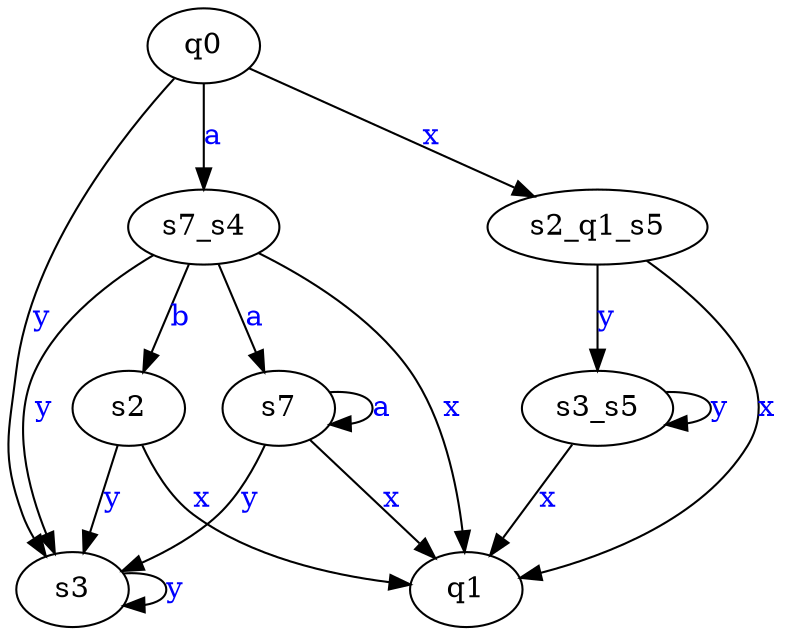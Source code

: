 digraph G {
	s7_s4->s2[ label=<<font color="blue">b</font>> ];
	s7->s7[ label=<<font color="blue">a</font>> ];
	s3_s5->q1[ label=<<font color="blue">x</font>> ];
	s7_s4->s3[ label=<<font color="blue">y</font>> ];
	q0->s2_q1_s5[ label=<<font color="blue">x</font>> ];
	s2_q1_s5->s3_s5[ label=<<font color="blue">y</font>> ];
	s2->s3[ label=<<font color="blue">y</font>> ];
	s3_s5->s3_s5[ label=<<font color="blue">y</font>> ];
	q0->s7_s4[ label=<<font color="blue">a</font>> ];
	s3->s3[ label=<<font color="blue">y</font>> ];
	s7->s3[ label=<<font color="blue">y</font>> ];
	s7->q1[ label=<<font color="blue">x</font>> ];
	s7_s4->s7[ label=<<font color="blue">a</font>> ];
	s7_s4->q1[ label=<<font color="blue">x</font>> ];
	s2_q1_s5->q1[ label=<<font color="blue">x</font>> ];
	s2->q1[ label=<<font color="blue">x</font>> ];
	q0->s3[ label=<<font color="blue">y</font>> ];
	q0;
	q1;
	s2;
	s2_q1_s5;
	s3;
	s3_s5;
	s7;
	s7_s4;

}
